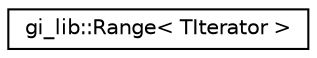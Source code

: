 digraph "Graphical Class Hierarchy"
{
  edge [fontname="Helvetica",fontsize="10",labelfontname="Helvetica",labelfontsize="10"];
  node [fontname="Helvetica",fontsize="10",shape=record];
  rankdir="LR";
  Node1 [label="gi_lib::Range\< TIterator \>",height=0.2,width=0.4,color="black", fillcolor="white", style="filled",URL="$classgi__lib_1_1_range.html",tooltip="Wraps a pair of iterators defining a range that can be iterated through. "];
}
